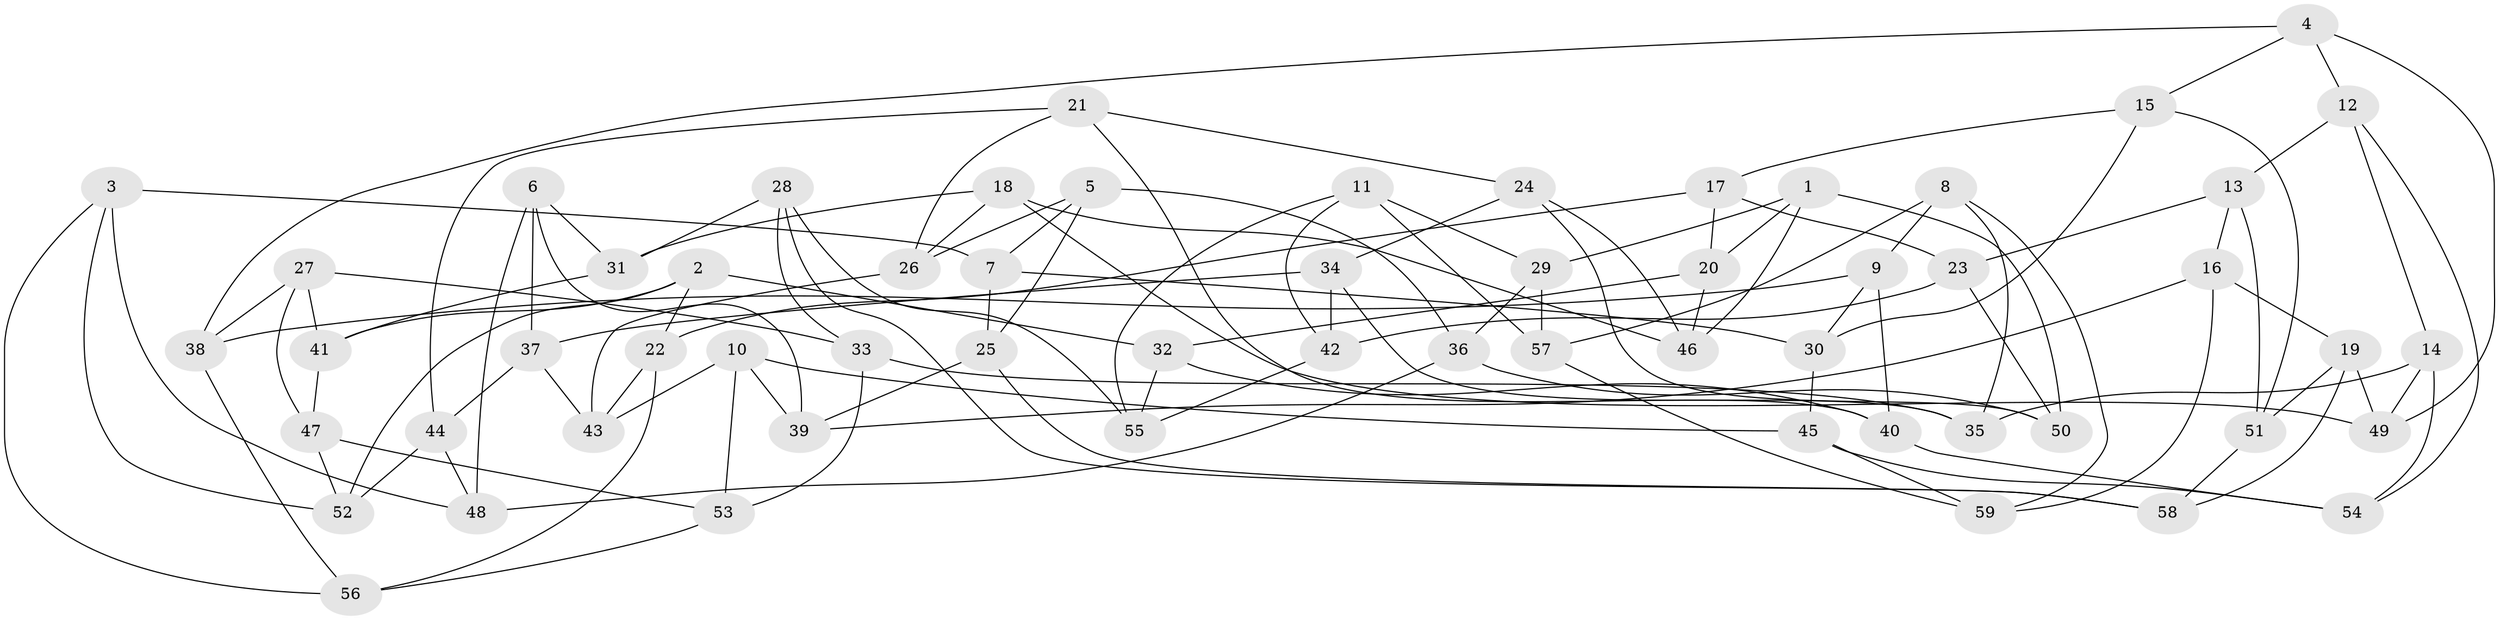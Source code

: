 // Generated by graph-tools (version 1.1) at 2025/57/03/09/25 04:57:50]
// undirected, 59 vertices, 118 edges
graph export_dot {
graph [start="1"]
  node [color=gray90,style=filled];
  1;
  2;
  3;
  4;
  5;
  6;
  7;
  8;
  9;
  10;
  11;
  12;
  13;
  14;
  15;
  16;
  17;
  18;
  19;
  20;
  21;
  22;
  23;
  24;
  25;
  26;
  27;
  28;
  29;
  30;
  31;
  32;
  33;
  34;
  35;
  36;
  37;
  38;
  39;
  40;
  41;
  42;
  43;
  44;
  45;
  46;
  47;
  48;
  49;
  50;
  51;
  52;
  53;
  54;
  55;
  56;
  57;
  58;
  59;
  1 -- 46;
  1 -- 50;
  1 -- 29;
  1 -- 20;
  2 -- 32;
  2 -- 41;
  2 -- 52;
  2 -- 22;
  3 -- 52;
  3 -- 56;
  3 -- 48;
  3 -- 7;
  4 -- 38;
  4 -- 12;
  4 -- 15;
  4 -- 49;
  5 -- 7;
  5 -- 25;
  5 -- 36;
  5 -- 26;
  6 -- 39;
  6 -- 48;
  6 -- 37;
  6 -- 31;
  7 -- 25;
  7 -- 30;
  8 -- 57;
  8 -- 59;
  8 -- 9;
  8 -- 35;
  9 -- 38;
  9 -- 40;
  9 -- 30;
  10 -- 53;
  10 -- 43;
  10 -- 45;
  10 -- 39;
  11 -- 42;
  11 -- 55;
  11 -- 57;
  11 -- 29;
  12 -- 14;
  12 -- 13;
  12 -- 54;
  13 -- 51;
  13 -- 23;
  13 -- 16;
  14 -- 49;
  14 -- 35;
  14 -- 54;
  15 -- 30;
  15 -- 17;
  15 -- 51;
  16 -- 19;
  16 -- 59;
  16 -- 39;
  17 -- 20;
  17 -- 23;
  17 -- 22;
  18 -- 49;
  18 -- 26;
  18 -- 31;
  18 -- 46;
  19 -- 51;
  19 -- 49;
  19 -- 58;
  20 -- 46;
  20 -- 32;
  21 -- 44;
  21 -- 24;
  21 -- 26;
  21 -- 40;
  22 -- 43;
  22 -- 56;
  23 -- 42;
  23 -- 50;
  24 -- 50;
  24 -- 46;
  24 -- 34;
  25 -- 39;
  25 -- 58;
  26 -- 43;
  27 -- 47;
  27 -- 41;
  27 -- 38;
  27 -- 33;
  28 -- 33;
  28 -- 55;
  28 -- 31;
  28 -- 58;
  29 -- 57;
  29 -- 36;
  30 -- 45;
  31 -- 41;
  32 -- 40;
  32 -- 55;
  33 -- 35;
  33 -- 53;
  34 -- 42;
  34 -- 37;
  34 -- 35;
  36 -- 48;
  36 -- 50;
  37 -- 44;
  37 -- 43;
  38 -- 56;
  40 -- 54;
  41 -- 47;
  42 -- 55;
  44 -- 48;
  44 -- 52;
  45 -- 59;
  45 -- 54;
  47 -- 53;
  47 -- 52;
  51 -- 58;
  53 -- 56;
  57 -- 59;
}
